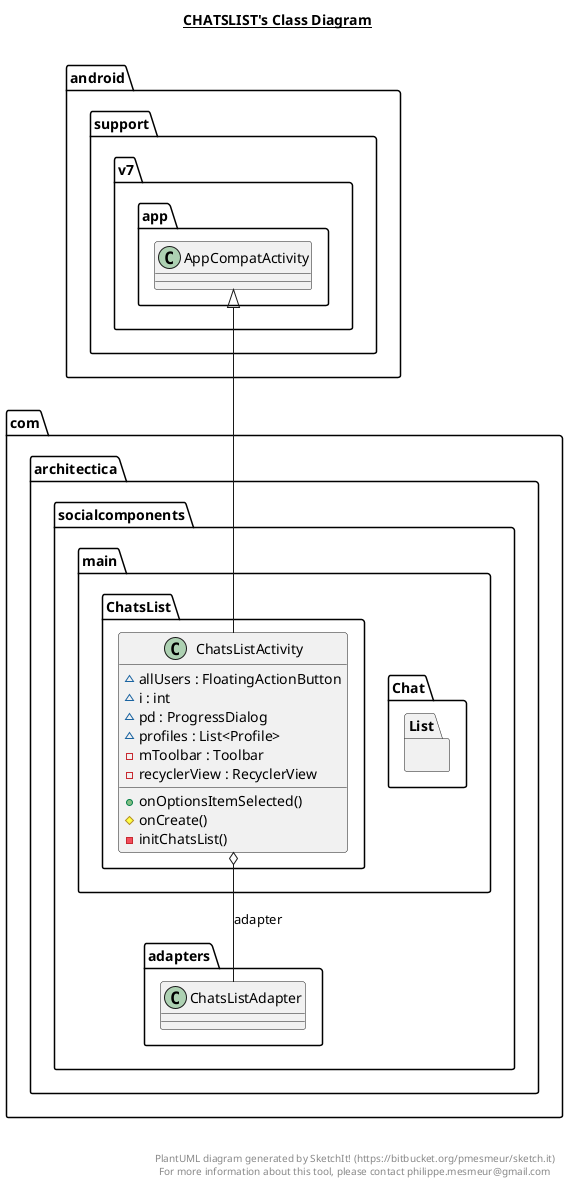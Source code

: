 @startuml

title __CHATSLIST's Class Diagram__\n

  namespace com.architectica.socialcomponents {
    namespace main.Chat {
      namespace List {
        class com.architectica.socialcomponents.main.ChatsList.ChatsListActivity {
            ~ allUsers : FloatingActionButton
            ~ i : int
            ~ pd : ProgressDialog
            ~ profiles : List<Profile>
            - mToolbar : Toolbar
            - recyclerView : RecyclerView
            + onOptionsItemSelected()
            # onCreate()
            - initChatsList()
        }
      }
    }
  }
  

  com.architectica.socialcomponents.main.ChatsList.ChatsListActivity -up-|> android.support.v7.app.AppCompatActivity
  com.architectica.socialcomponents.main.ChatsList.ChatsListActivity o-- com.architectica.socialcomponents.adapters.ChatsListAdapter : adapter


right footer


PlantUML diagram generated by SketchIt! (https://bitbucket.org/pmesmeur/sketch.it)
For more information about this tool, please contact philippe.mesmeur@gmail.com
endfooter

@enduml
